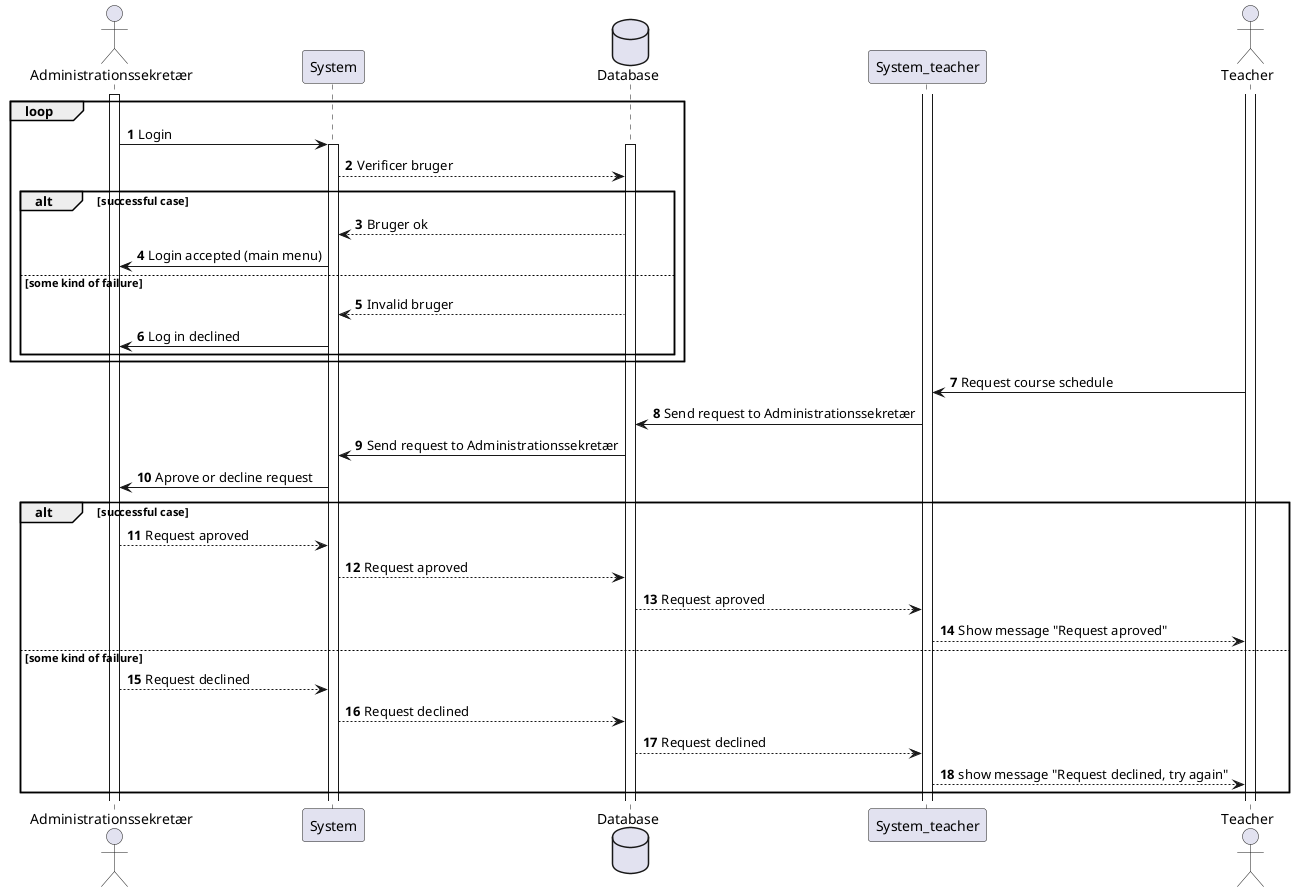 @startuml
'https://plantuml.com/sequence-diagram

autonumber

actor Administrationssekretær
activate Administrationssekretær
loop
Administrationssekretær -> System : Login
activate System
database Database
activate Database
System --> Database: Verificer bruger
alt successful case
Database --> System: Bruger ok
System -> Administrationssekretær: Login accepted (main menu)
else some kind of failure
Database --> System: Invalid bruger
System -> Administrationssekretær: Log in declined
end
end


activate System_teacher
actor Teacher
activate Teacher
System_teacher <- Teacher: Request course schedule
System_teacher -> Database: Send request to Administrationssekretær
Database -> System: Send request to Administrationssekretær
System -> Administrationssekretær: Aprove or decline request
alt successful case
Administrationssekretær --> System : Request aproved
System --> Database: Request aproved
Database --> System_teacher: Request aproved
System_teacher --> Teacher: Show message "Request aproved"
else some kind of failure
Administrationssekretær --> System: Request declined
System --> Database: Request declined
Database --> System_teacher: Request declined
System_teacher --> Teacher: show message "Request declined, try again"
end








@enduml